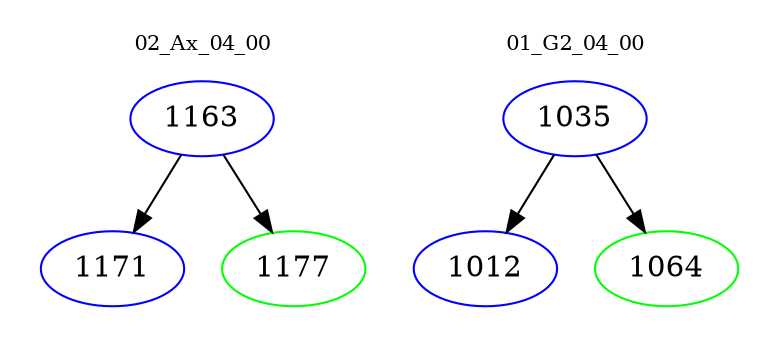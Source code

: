 digraph{
subgraph cluster_0 {
color = white
label = "02_Ax_04_00";
fontsize=10;
T0_1163 [label="1163", color="blue"]
T0_1163 -> T0_1171 [color="black"]
T0_1171 [label="1171", color="blue"]
T0_1163 -> T0_1177 [color="black"]
T0_1177 [label="1177", color="green"]
}
subgraph cluster_1 {
color = white
label = "01_G2_04_00";
fontsize=10;
T1_1035 [label="1035", color="blue"]
T1_1035 -> T1_1012 [color="black"]
T1_1012 [label="1012", color="blue"]
T1_1035 -> T1_1064 [color="black"]
T1_1064 [label="1064", color="green"]
}
}
